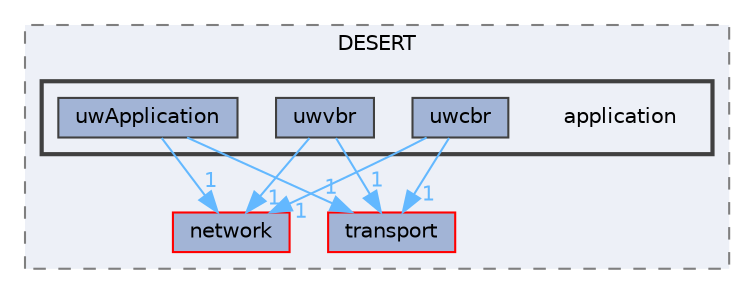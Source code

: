 digraph "application"
{
 // LATEX_PDF_SIZE
  bgcolor="transparent";
  edge [fontname=Helvetica,fontsize=10,labelfontname=Helvetica,labelfontsize=10];
  node [fontname=Helvetica,fontsize=10,shape=box,height=0.2,width=0.4];
  compound=true
  subgraph clusterdir_e7958754c60e4a9db517b80ac9bd8bbf {
    graph [ bgcolor="#edf0f7", pencolor="grey50", label="DESERT", fontname=Helvetica,fontsize=10 style="filled,dashed", URL="dir_e7958754c60e4a9db517b80ac9bd8bbf.html",tooltip=""]
  dir_bce92bcee51198345c21c8b524b3c6a2 [label="network", fillcolor="#a2b4d6", color="red", style="filled", URL="dir_bce92bcee51198345c21c8b524b3c6a2.html",tooltip=""];
  dir_ab3aa2eec868fc279541b9b5fcbc85e4 [label="transport", fillcolor="#a2b4d6", color="red", style="filled", URL="dir_ab3aa2eec868fc279541b9b5fcbc85e4.html",tooltip=""];
  subgraph clusterdir_b285d5add5de2cf6cecd6895cc1a282d {
    graph [ bgcolor="#edf0f7", pencolor="grey25", label="", fontname=Helvetica,fontsize=10 style="filled,bold", URL="dir_b285d5add5de2cf6cecd6895cc1a282d.html",tooltip=""]
    dir_b285d5add5de2cf6cecd6895cc1a282d [shape=plaintext, label="application"];
  dir_f55f6dcbff248d25e47232f80acd4844 [label="uwApplication", fillcolor="#a2b4d6", color="grey25", style="filled", URL="dir_f55f6dcbff248d25e47232f80acd4844.html",tooltip=""];
  dir_0ce6325756822c294bd9517e6a0f82e2 [label="uwcbr", fillcolor="#a2b4d6", color="grey25", style="filled", URL="dir_0ce6325756822c294bd9517e6a0f82e2.html",tooltip=""];
  dir_7144a8ce23c9cd938b85ca521249f5cb [label="uwvbr", fillcolor="#a2b4d6", color="grey25", style="filled", URL="dir_7144a8ce23c9cd938b85ca521249f5cb.html",tooltip=""];
  }
  }
  dir_f55f6dcbff248d25e47232f80acd4844->dir_ab3aa2eec868fc279541b9b5fcbc85e4 [headlabel="1", labeldistance=1.5 headhref="dir_000040_000028.html" href="dir_000040_000028.html" color="steelblue1" fontcolor="steelblue1"];
  dir_f55f6dcbff248d25e47232f80acd4844->dir_bce92bcee51198345c21c8b524b3c6a2 [headlabel="1", labeldistance=1.5 headhref="dir_000040_000011.html" href="dir_000040_000011.html" color="steelblue1" fontcolor="steelblue1"];
  dir_0ce6325756822c294bd9517e6a0f82e2->dir_ab3aa2eec868fc279541b9b5fcbc85e4 [headlabel="1", labeldistance=1.5 headhref="dir_000041_000028.html" href="dir_000041_000028.html" color="steelblue1" fontcolor="steelblue1"];
  dir_0ce6325756822c294bd9517e6a0f82e2->dir_bce92bcee51198345c21c8b524b3c6a2 [headlabel="1", labeldistance=1.5 headhref="dir_000041_000011.html" href="dir_000041_000011.html" color="steelblue1" fontcolor="steelblue1"];
  dir_7144a8ce23c9cd938b85ca521249f5cb->dir_ab3aa2eec868fc279541b9b5fcbc85e4 [headlabel="1", labeldistance=1.5 headhref="dir_000102_000028.html" href="dir_000102_000028.html" color="steelblue1" fontcolor="steelblue1"];
  dir_7144a8ce23c9cd938b85ca521249f5cb->dir_bce92bcee51198345c21c8b524b3c6a2 [headlabel="1", labeldistance=1.5 headhref="dir_000102_000011.html" href="dir_000102_000011.html" color="steelblue1" fontcolor="steelblue1"];
}
